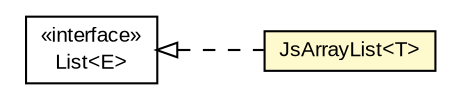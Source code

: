 #!/usr/local/bin/dot
#
# Class diagram 
# Generated by UMLGraph version R5_6-24-gf6e263 (http://www.umlgraph.org/)
#

digraph G {
	edge [fontname="arial",fontsize=10,labelfontname="arial",labelfontsize=10];
	node [fontname="arial",fontsize=10,shape=plaintext];
	nodesep=0.25;
	ranksep=0.5;
	rankdir=LR;
	// org.turbogwt.core.js.collections.client.JsArrayList<T>
	c1243 [label=<<table title="org.turbogwt.core.js.collections.client.JsArrayList" border="0" cellborder="1" cellspacing="0" cellpadding="2" port="p" bgcolor="lemonChiffon" href="./JsArrayList.html">
		<tr><td><table border="0" cellspacing="0" cellpadding="1">
<tr><td align="center" balign="center"> JsArrayList&lt;T&gt; </td></tr>
		</table></td></tr>
		</table>>, URL="./JsArrayList.html", fontname="arial", fontcolor="black", fontsize=10.0];
	//org.turbogwt.core.js.collections.client.JsArrayList<T> implements java.util.List<E>
	c1252:p -> c1243:p [dir=back,arrowtail=empty,style=dashed];
	// java.util.List<E>
	c1252 [label=<<table title="java.util.List" border="0" cellborder="1" cellspacing="0" cellpadding="2" port="p" href="http://download.oracle.com/javase/7/docs/api/java/util/List.html">
		<tr><td><table border="0" cellspacing="0" cellpadding="1">
<tr><td align="center" balign="center"> &#171;interface&#187; </td></tr>
<tr><td align="center" balign="center"> List&lt;E&gt; </td></tr>
		</table></td></tr>
		</table>>, URL="http://download.oracle.com/javase/7/docs/api/java/util/List.html", fontname="arial", fontcolor="black", fontsize=10.0];
}

